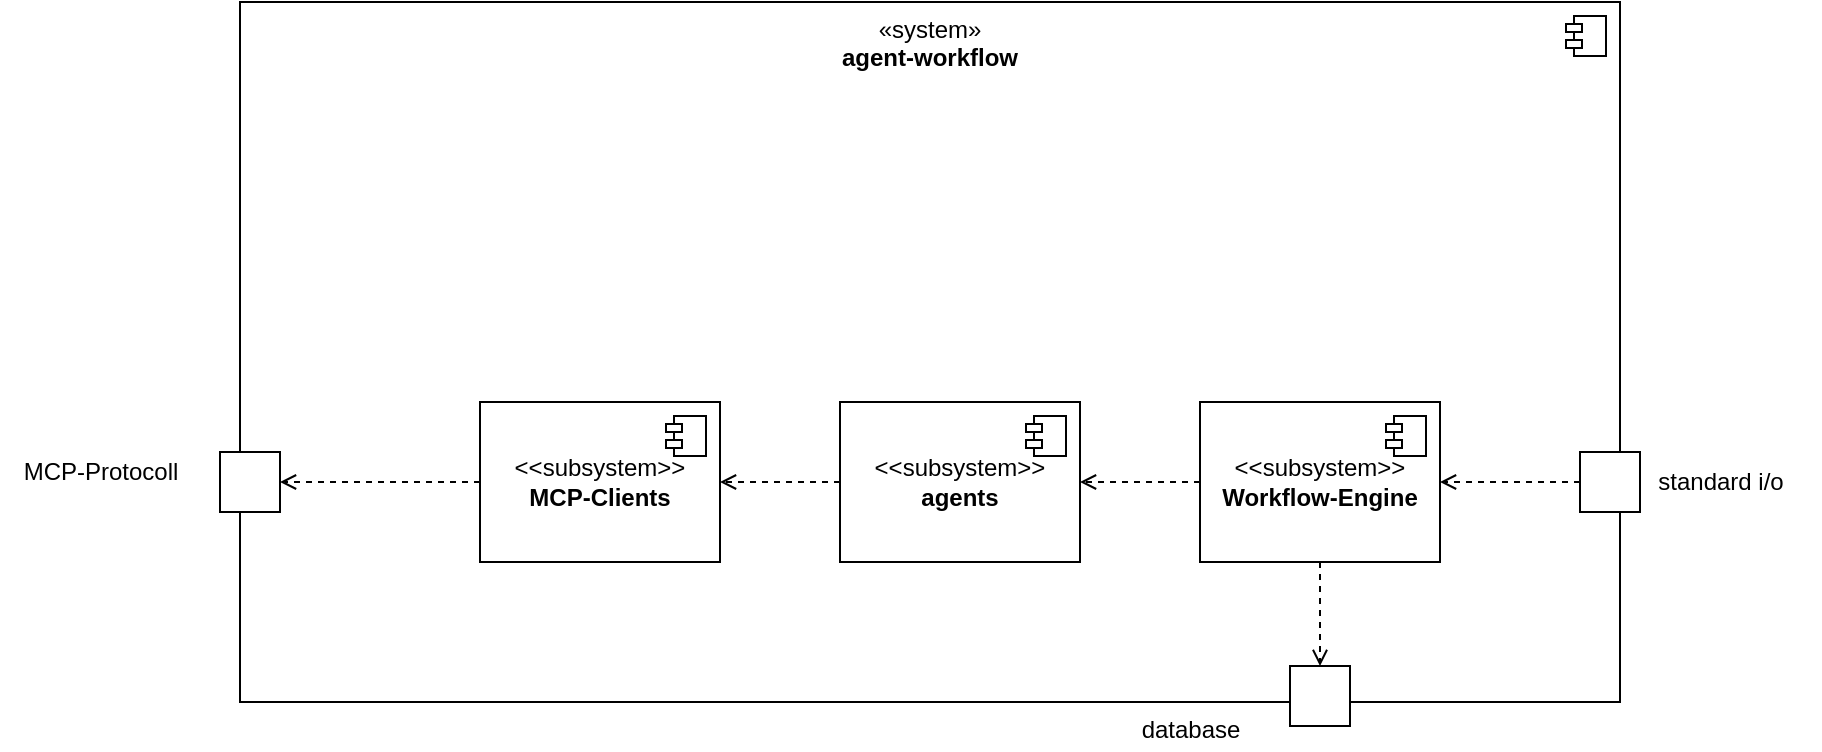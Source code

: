 <mxfile version="26.1.1">
  <diagram name="Seite-1" id="6xcnK2lrrhqyiUwqPd4I">
    <mxGraphModel dx="1450" dy="530" grid="0" gridSize="10" guides="1" tooltips="1" connect="1" arrows="1" fold="1" page="0" pageScale="1" pageWidth="827" pageHeight="1169" math="0" shadow="0">
      <root>
        <mxCell id="0" />
        <mxCell id="1" parent="0" />
        <mxCell id="tQ_XuF9a8gpRSeQdMn-i-1" value="«system»&lt;br&gt;&lt;b&gt;agent-workflow&lt;/b&gt;" style="html=1;dropTarget=0;whiteSpace=wrap;verticalAlign=top;" vertex="1" parent="1">
          <mxGeometry x="-20" y="60" width="690" height="350" as="geometry" />
        </mxCell>
        <mxCell id="tQ_XuF9a8gpRSeQdMn-i-2" value="" style="shape=module;jettyWidth=8;jettyHeight=4;" vertex="1" parent="tQ_XuF9a8gpRSeQdMn-i-1">
          <mxGeometry x="1" width="20" height="20" relative="1" as="geometry">
            <mxPoint x="-27" y="7" as="offset" />
          </mxGeometry>
        </mxCell>
        <mxCell id="tQ_XuF9a8gpRSeQdMn-i-24" style="edgeStyle=orthogonalEdgeStyle;rounded=0;orthogonalLoop=1;jettySize=auto;html=1;dashed=1;endArrow=open;endFill=0;" edge="1" parent="1" source="tQ_XuF9a8gpRSeQdMn-i-3" target="tQ_XuF9a8gpRSeQdMn-i-8">
          <mxGeometry relative="1" as="geometry" />
        </mxCell>
        <mxCell id="tQ_XuF9a8gpRSeQdMn-i-3" value="&amp;lt;&amp;lt;subsystem&amp;gt;&amp;gt;&lt;br&gt;&lt;b&gt;Workflow-Engine&lt;/b&gt;" style="html=1;dropTarget=0;whiteSpace=wrap;" vertex="1" parent="1">
          <mxGeometry x="460" y="260" width="120" height="80" as="geometry" />
        </mxCell>
        <mxCell id="tQ_XuF9a8gpRSeQdMn-i-4" value="" style="shape=module;jettyWidth=8;jettyHeight=4;" vertex="1" parent="tQ_XuF9a8gpRSeQdMn-i-3">
          <mxGeometry x="1" width="20" height="20" relative="1" as="geometry">
            <mxPoint x="-27" y="7" as="offset" />
          </mxGeometry>
        </mxCell>
        <mxCell id="tQ_XuF9a8gpRSeQdMn-i-5" value="" style="html=1;" vertex="1" parent="1">
          <mxGeometry x="-30" y="285" width="30" height="30" as="geometry" />
        </mxCell>
        <mxCell id="tQ_XuF9a8gpRSeQdMn-i-23" style="edgeStyle=orthogonalEdgeStyle;rounded=0;orthogonalLoop=1;jettySize=auto;html=1;dashed=1;endArrow=open;endFill=0;" edge="1" parent="1" source="tQ_XuF9a8gpRSeQdMn-i-8" target="tQ_XuF9a8gpRSeQdMn-i-18">
          <mxGeometry relative="1" as="geometry" />
        </mxCell>
        <mxCell id="tQ_XuF9a8gpRSeQdMn-i-8" value="&amp;lt;&amp;lt;subsystem&amp;gt;&amp;gt;&lt;br&gt;&lt;b&gt;agents&lt;/b&gt;" style="html=1;dropTarget=0;whiteSpace=wrap;" vertex="1" parent="1">
          <mxGeometry x="280" y="260" width="120" height="80" as="geometry" />
        </mxCell>
        <mxCell id="tQ_XuF9a8gpRSeQdMn-i-9" value="" style="shape=module;jettyWidth=8;jettyHeight=4;" vertex="1" parent="tQ_XuF9a8gpRSeQdMn-i-8">
          <mxGeometry x="1" width="20" height="20" relative="1" as="geometry">
            <mxPoint x="-27" y="7" as="offset" />
          </mxGeometry>
        </mxCell>
        <mxCell id="tQ_XuF9a8gpRSeQdMn-i-15" style="edgeStyle=orthogonalEdgeStyle;rounded=0;orthogonalLoop=1;jettySize=auto;html=1;entryX=1;entryY=0.5;entryDx=0;entryDy=0;dashed=1;endArrow=open;endFill=0;" edge="1" parent="1" source="tQ_XuF9a8gpRSeQdMn-i-12" target="tQ_XuF9a8gpRSeQdMn-i-3">
          <mxGeometry relative="1" as="geometry" />
        </mxCell>
        <mxCell id="tQ_XuF9a8gpRSeQdMn-i-12" value="" style="html=1;" vertex="1" parent="1">
          <mxGeometry x="650" y="285" width="30" height="30" as="geometry" />
        </mxCell>
        <mxCell id="tQ_XuF9a8gpRSeQdMn-i-13" value="standard i/o" style="text;verticalAlign=middle;align=center;html=1;" vertex="1" parent="1">
          <mxGeometry x="670" y="290" width="100" height="20" as="geometry" />
        </mxCell>
        <mxCell id="tQ_XuF9a8gpRSeQdMn-i-21" style="edgeStyle=orthogonalEdgeStyle;rounded=0;orthogonalLoop=1;jettySize=auto;html=1;entryX=1;entryY=0.5;entryDx=0;entryDy=0;dashed=1;endArrow=open;endFill=0;" edge="1" parent="1" source="tQ_XuF9a8gpRSeQdMn-i-18" target="tQ_XuF9a8gpRSeQdMn-i-5">
          <mxGeometry relative="1" as="geometry" />
        </mxCell>
        <mxCell id="tQ_XuF9a8gpRSeQdMn-i-18" value="&amp;lt;&amp;lt;subsystem&amp;gt;&amp;gt;&lt;br&gt;&lt;b&gt;MCP-Clients&lt;/b&gt;" style="html=1;dropTarget=0;whiteSpace=wrap;" vertex="1" parent="1">
          <mxGeometry x="100" y="260" width="120" height="80" as="geometry" />
        </mxCell>
        <mxCell id="tQ_XuF9a8gpRSeQdMn-i-19" value="" style="shape=module;jettyWidth=8;jettyHeight=4;" vertex="1" parent="tQ_XuF9a8gpRSeQdMn-i-18">
          <mxGeometry x="1" width="20" height="20" relative="1" as="geometry">
            <mxPoint x="-27" y="7" as="offset" />
          </mxGeometry>
        </mxCell>
        <mxCell id="tQ_XuF9a8gpRSeQdMn-i-6" value="MCP-Protocoll" style="text;verticalAlign=middle;align=center;html=1;" vertex="1" parent="1">
          <mxGeometry x="-140" y="285" width="100" height="20" as="geometry" />
        </mxCell>
        <mxCell id="tQ_XuF9a8gpRSeQdMn-i-25" value="" style="html=1;align=center;" vertex="1" parent="1">
          <mxGeometry x="505" y="392" width="30" height="30" as="geometry" />
        </mxCell>
        <mxCell id="tQ_XuF9a8gpRSeQdMn-i-30" value="" style="html=1;verticalAlign=bottom;endArrow=open;curved=0;rounded=0;entryX=0.5;entryY=0;entryDx=0;entryDy=0;dashed=1;endFill=0;" edge="1" parent="1" target="tQ_XuF9a8gpRSeQdMn-i-25">
          <mxGeometry width="80" relative="1" as="geometry">
            <mxPoint x="520" y="340" as="sourcePoint" />
            <mxPoint x="602" y="400" as="targetPoint" />
          </mxGeometry>
        </mxCell>
        <mxCell id="tQ_XuF9a8gpRSeQdMn-i-32" value="database" style="text;verticalAlign=middle;align=center;html=1;" vertex="1" parent="1">
          <mxGeometry x="405" y="414" width="100" height="20" as="geometry" />
        </mxCell>
      </root>
    </mxGraphModel>
  </diagram>
</mxfile>
